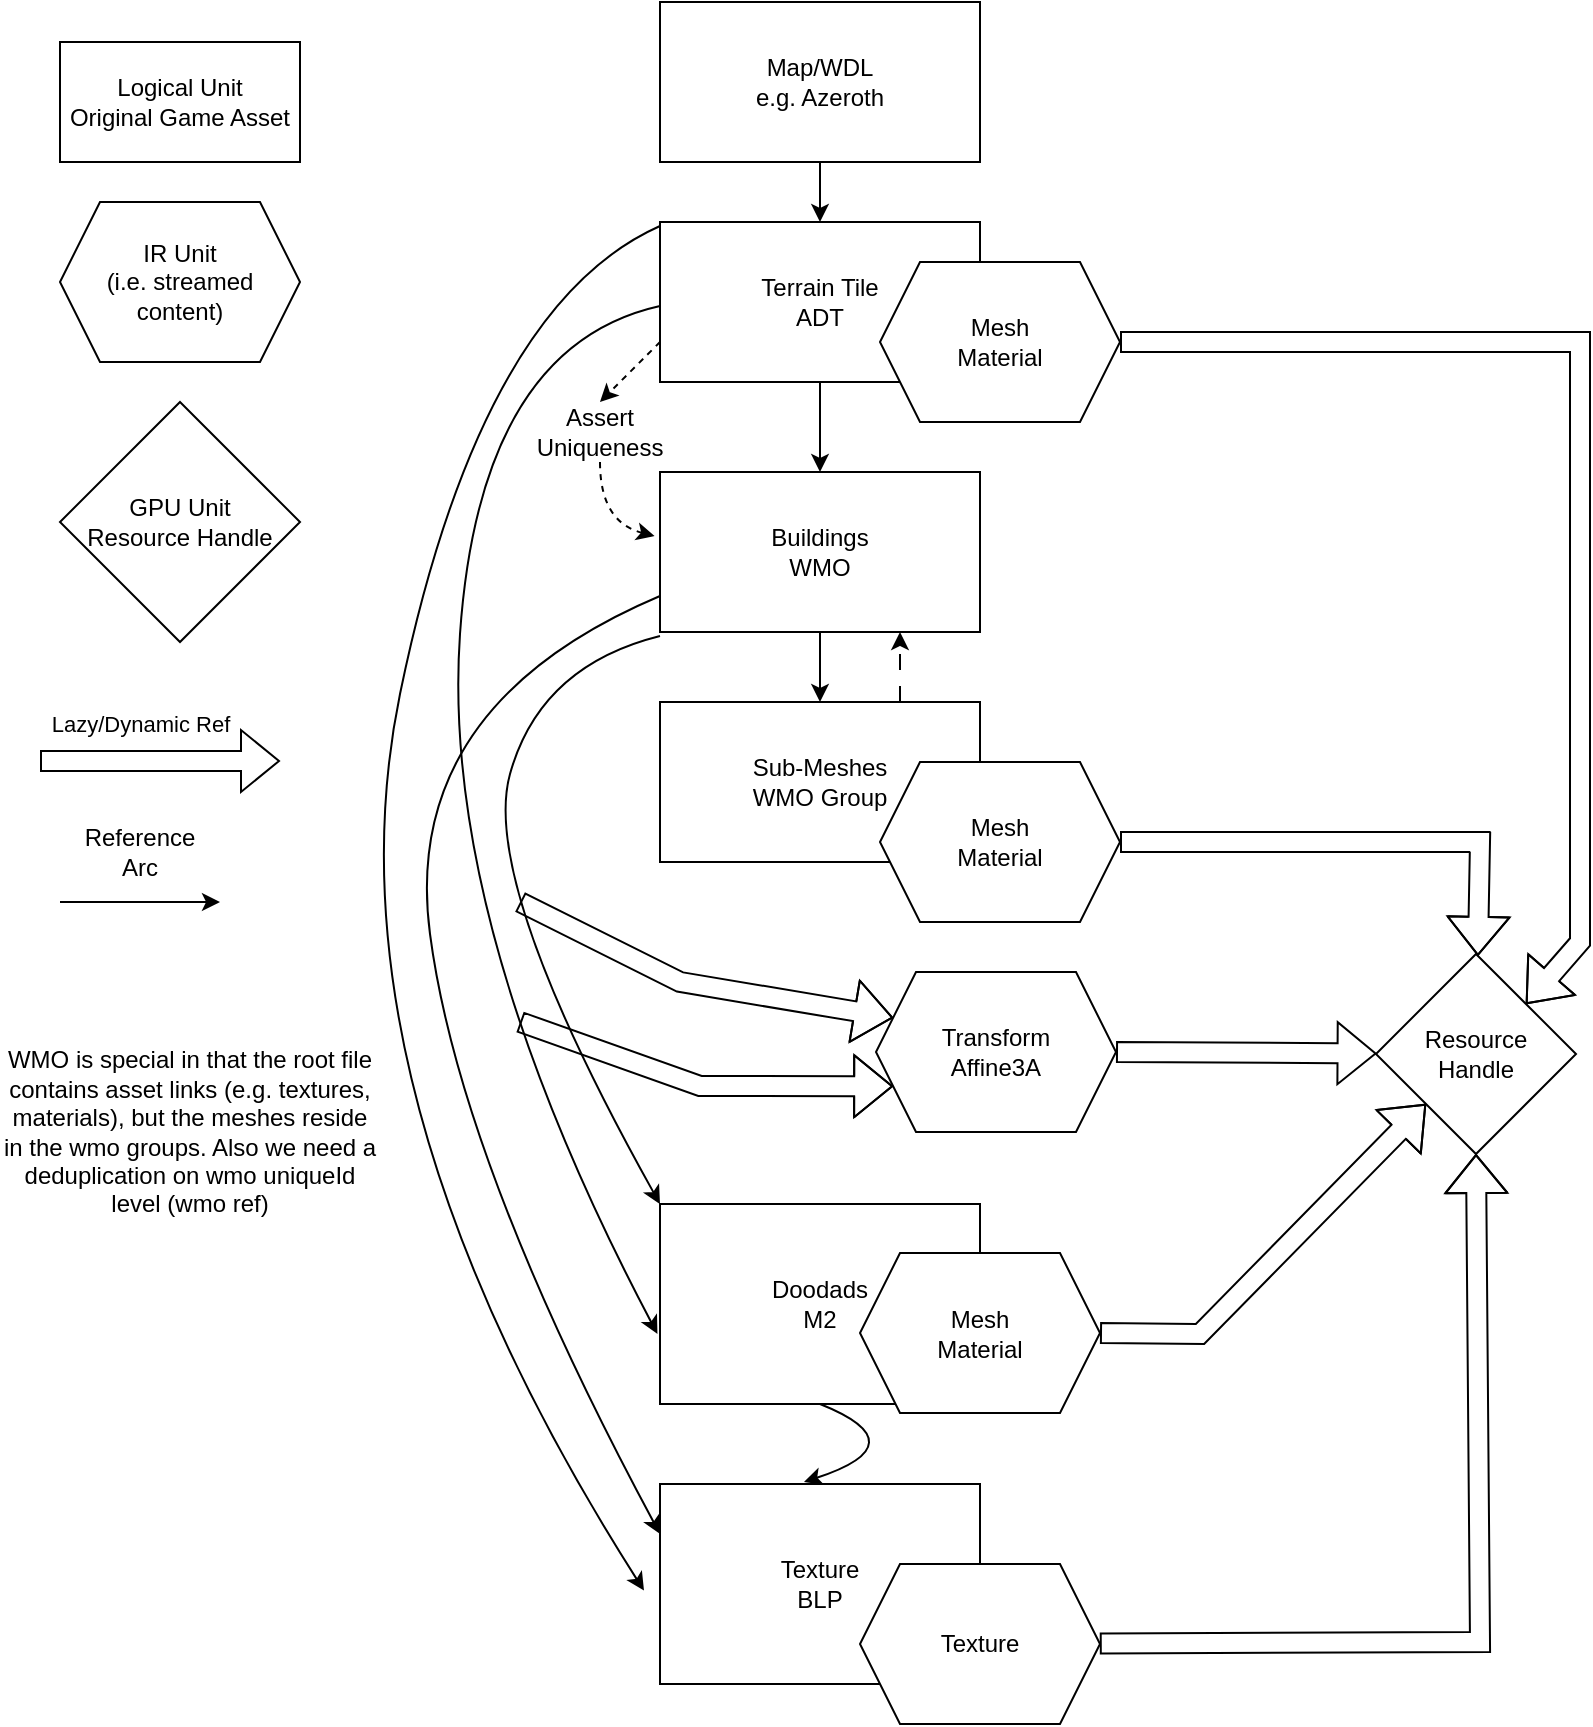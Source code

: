 <mxfile version="22.0.4" type="device">
  <diagram name="Seite-1" id="a6VAittkiLbvH9aa7ZVe">
    <mxGraphModel dx="1434" dy="822" grid="1" gridSize="10" guides="1" tooltips="1" connect="1" arrows="1" fold="1" page="1" pageScale="1" pageWidth="827" pageHeight="1169" math="0" shadow="0">
      <root>
        <mxCell id="0" />
        <mxCell id="1" parent="0" />
        <mxCell id="vy6IZ2BX5NMc7Cl-hXvZ-1" value="&lt;div&gt;Map/WDL&lt;/div&gt;&lt;div&gt;e.g. Azeroth&lt;/div&gt;" style="rounded=0;whiteSpace=wrap;html=1;" parent="1" vertex="1">
          <mxGeometry x="340" y="20" width="160" height="80" as="geometry" />
        </mxCell>
        <mxCell id="vy6IZ2BX5NMc7Cl-hXvZ-2" value="&lt;div&gt;Terrain Tile&lt;br&gt;&lt;/div&gt;&lt;div&gt;ADT&lt;/div&gt;" style="rounded=0;whiteSpace=wrap;html=1;" parent="1" vertex="1">
          <mxGeometry x="340" y="130" width="160" height="80" as="geometry" />
        </mxCell>
        <mxCell id="vy6IZ2BX5NMc7Cl-hXvZ-3" value="" style="endArrow=classic;html=1;rounded=0;exitX=0.5;exitY=1;exitDx=0;exitDy=0;entryX=0.5;entryY=0;entryDx=0;entryDy=0;" parent="1" source="vy6IZ2BX5NMc7Cl-hXvZ-1" target="vy6IZ2BX5NMc7Cl-hXvZ-2" edge="1">
          <mxGeometry width="50" height="50" relative="1" as="geometry">
            <mxPoint x="390" y="290" as="sourcePoint" />
            <mxPoint x="440" y="240" as="targetPoint" />
          </mxGeometry>
        </mxCell>
        <mxCell id="vy6IZ2BX5NMc7Cl-hXvZ-4" value="Buildings&lt;br&gt;WMO" style="rounded=0;whiteSpace=wrap;html=1;" parent="1" vertex="1">
          <mxGeometry x="340" y="255" width="160" height="80" as="geometry" />
        </mxCell>
        <mxCell id="vy6IZ2BX5NMc7Cl-hXvZ-5" value="" style="endArrow=classic;html=1;rounded=0;exitX=0.5;exitY=1;exitDx=0;exitDy=0;entryX=0.5;entryY=0;entryDx=0;entryDy=0;" parent="1" source="vy6IZ2BX5NMc7Cl-hXvZ-2" target="vy6IZ2BX5NMc7Cl-hXvZ-4" edge="1">
          <mxGeometry width="50" height="50" relative="1" as="geometry">
            <mxPoint x="390" y="290" as="sourcePoint" />
            <mxPoint x="440" y="240" as="targetPoint" />
          </mxGeometry>
        </mxCell>
        <mxCell id="vy6IZ2BX5NMc7Cl-hXvZ-6" value="&lt;div&gt;Sub-Meshes&lt;/div&gt;&lt;div&gt;WMO Group&lt;/div&gt;" style="rounded=0;whiteSpace=wrap;html=1;" parent="1" vertex="1">
          <mxGeometry x="340" y="370" width="160" height="80" as="geometry" />
        </mxCell>
        <mxCell id="vy6IZ2BX5NMc7Cl-hXvZ-7" value="" style="endArrow=classic;html=1;rounded=0;exitX=0.5;exitY=1;exitDx=0;exitDy=0;entryX=0.5;entryY=0;entryDx=0;entryDy=0;" parent="1" source="vy6IZ2BX5NMc7Cl-hXvZ-4" target="vy6IZ2BX5NMc7Cl-hXvZ-6" edge="1">
          <mxGeometry width="50" height="50" relative="1" as="geometry">
            <mxPoint x="390" y="290" as="sourcePoint" />
            <mxPoint x="440" y="240" as="targetPoint" />
          </mxGeometry>
        </mxCell>
        <mxCell id="vy6IZ2BX5NMc7Cl-hXvZ-8" value="&lt;div&gt;Doodads&lt;/div&gt;&lt;div&gt;M2&lt;br&gt;&lt;/div&gt;" style="rounded=0;whiteSpace=wrap;html=1;" parent="1" vertex="1">
          <mxGeometry x="340" y="621" width="160" height="100" as="geometry" />
        </mxCell>
        <mxCell id="vy6IZ2BX5NMc7Cl-hXvZ-10" value="&lt;div&gt;Logical Unit&lt;/div&gt;&lt;div&gt;Original Game Asset&lt;br&gt;&lt;/div&gt;" style="rounded=0;whiteSpace=wrap;html=1;" parent="1" vertex="1">
          <mxGeometry x="40" y="40" width="120" height="60" as="geometry" />
        </mxCell>
        <mxCell id="vy6IZ2BX5NMc7Cl-hXvZ-12" value="" style="curved=1;endArrow=classic;html=1;rounded=0;exitX=0;exitY=0.5;exitDx=0;exitDy=0;entryX=-0.008;entryY=0.65;entryDx=0;entryDy=0;entryPerimeter=0;" parent="1" target="vy6IZ2BX5NMc7Cl-hXvZ-8" edge="1">
          <mxGeometry width="50" height="50" relative="1" as="geometry">
            <mxPoint x="340" y="172" as="sourcePoint" />
            <mxPoint x="140" y="492" as="targetPoint" />
            <Array as="points">
              <mxPoint x="250" y="192" />
              <mxPoint x="230" y="480" />
            </Array>
          </mxGeometry>
        </mxCell>
        <mxCell id="vy6IZ2BX5NMc7Cl-hXvZ-14" value="" style="curved=1;endArrow=classic;html=1;rounded=0;exitX=0.5;exitY=1;exitDx=0;exitDy=0;entryX=-0.017;entryY=0.4;entryDx=0;entryDy=0;entryPerimeter=0;dashed=1;" parent="1" source="vy6IZ2BX5NMc7Cl-hXvZ-25" target="vy6IZ2BX5NMc7Cl-hXvZ-4" edge="1">
          <mxGeometry width="50" height="50" relative="1" as="geometry">
            <mxPoint x="170" y="160" as="sourcePoint" />
            <mxPoint x="220" y="110" as="targetPoint" />
            <Array as="points">
              <mxPoint x="310" y="280" />
            </Array>
          </mxGeometry>
        </mxCell>
        <mxCell id="vy6IZ2BX5NMc7Cl-hXvZ-16" value="&lt;div&gt;IR Unit&lt;/div&gt;&lt;div&gt;(i.e. streamed content)&lt;br&gt;&lt;/div&gt;" style="shape=hexagon;perimeter=hexagonPerimeter2;whiteSpace=wrap;html=1;fixedSize=1;" parent="1" vertex="1">
          <mxGeometry x="40" y="120" width="120" height="80" as="geometry" />
        </mxCell>
        <mxCell id="vy6IZ2BX5NMc7Cl-hXvZ-17" value="&lt;div&gt;Mesh&lt;/div&gt;&lt;div&gt;Material&lt;/div&gt;" style="shape=hexagon;perimeter=hexagonPerimeter2;whiteSpace=wrap;html=1;fixedSize=1;" parent="1" vertex="1">
          <mxGeometry x="450" y="400" width="120" height="80" as="geometry" />
        </mxCell>
        <mxCell id="vy6IZ2BX5NMc7Cl-hXvZ-18" value="" style="shape=flexArrow;endArrow=classic;html=1;rounded=0;exitX=1;exitY=0.5;exitDx=0;exitDy=0;entryX=0;entryY=1;entryDx=0;entryDy=0;" parent="1" source="EmmKwZPcAvNku5nO8Ncv-1" target="r4fPyUN8K6xt5ESacchQ-13" edge="1">
          <mxGeometry width="50" height="50" relative="1" as="geometry">
            <mxPoint x="720" y="711" as="sourcePoint" />
            <mxPoint x="734.348" y="593.348" as="targetPoint" />
            <Array as="points">
              <mxPoint x="610" y="686" />
            </Array>
          </mxGeometry>
        </mxCell>
        <mxCell id="vy6IZ2BX5NMc7Cl-hXvZ-20" value="" style="curved=1;endArrow=classic;html=1;rounded=0;exitX=0;exitY=1;exitDx=0;exitDy=0;entryX=0;entryY=0;entryDx=0;entryDy=0;" parent="1" target="vy6IZ2BX5NMc7Cl-hXvZ-8" edge="1">
          <mxGeometry width="50" height="50" relative="1" as="geometry">
            <mxPoint x="340" y="337" as="sourcePoint" />
            <mxPoint x="440" y="332" as="targetPoint" />
            <Array as="points">
              <mxPoint x="280" y="352" />
              <mxPoint x="250" y="460" />
            </Array>
          </mxGeometry>
        </mxCell>
        <mxCell id="vy6IZ2BX5NMc7Cl-hXvZ-22" value="" style="shape=flexArrow;endArrow=classic;html=1;rounded=0;entryX=1;entryY=0;entryDx=0;entryDy=0;exitX=1;exitY=0.5;exitDx=0;exitDy=0;" parent="1" source="EmmKwZPcAvNku5nO8Ncv-2" target="r4fPyUN8K6xt5ESacchQ-13" edge="1">
          <mxGeometry width="50" height="50" relative="1" as="geometry">
            <mxPoint x="700" y="210" as="sourcePoint" />
            <mxPoint x="440" y="330" as="targetPoint" />
            <Array as="points">
              <mxPoint x="800" y="190" />
              <mxPoint x="800" y="490" />
            </Array>
          </mxGeometry>
        </mxCell>
        <mxCell id="vy6IZ2BX5NMc7Cl-hXvZ-26" value="" style="curved=1;endArrow=classic;html=1;rounded=0;exitX=0;exitY=0.75;exitDx=0;exitDy=0;entryX=0.5;entryY=0;entryDx=0;entryDy=0;dashed=1;" parent="1" source="vy6IZ2BX5NMc7Cl-hXvZ-2" target="vy6IZ2BX5NMc7Cl-hXvZ-25" edge="1">
          <mxGeometry width="50" height="50" relative="1" as="geometry">
            <mxPoint x="340" y="165" as="sourcePoint" />
            <mxPoint x="338" y="284" as="targetPoint" />
            <Array as="points" />
          </mxGeometry>
        </mxCell>
        <mxCell id="vy6IZ2BX5NMc7Cl-hXvZ-25" value="&lt;div&gt;Assert&lt;/div&gt;&lt;div&gt;Uniqueness&lt;br&gt;&lt;/div&gt;" style="text;html=1;strokeColor=none;fillColor=none;align=center;verticalAlign=middle;whiteSpace=wrap;rounded=0;" parent="1" vertex="1">
          <mxGeometry x="280" y="220" width="60" height="30" as="geometry" />
        </mxCell>
        <mxCell id="r4fPyUN8K6xt5ESacchQ-1" value="&lt;div&gt;Texture&lt;/div&gt;&lt;div&gt;BLP&lt;/div&gt;" style="rounded=0;whiteSpace=wrap;html=1;" parent="1" vertex="1">
          <mxGeometry x="340" y="761" width="160" height="100" as="geometry" />
        </mxCell>
        <mxCell id="r4fPyUN8K6xt5ESacchQ-2" value="" style="curved=1;endArrow=classic;html=1;rounded=0;exitX=0.5;exitY=1;exitDx=0;exitDy=0;entryX=0.45;entryY=-0.01;entryDx=0;entryDy=0;entryPerimeter=0;" parent="1" source="vy6IZ2BX5NMc7Cl-hXvZ-8" target="r4fPyUN8K6xt5ESacchQ-1" edge="1">
          <mxGeometry width="50" height="50" relative="1" as="geometry">
            <mxPoint x="220" y="771" as="sourcePoint" />
            <mxPoint x="270" y="721" as="targetPoint" />
            <Array as="points">
              <mxPoint x="470" y="741" />
            </Array>
          </mxGeometry>
        </mxCell>
        <mxCell id="r4fPyUN8K6xt5ESacchQ-5" value="" style="endArrow=classic;html=1;rounded=0;dashed=1;dashPattern=8 8;exitX=0.75;exitY=0;exitDx=0;exitDy=0;entryX=0.75;entryY=1;entryDx=0;entryDy=0;" parent="1" source="vy6IZ2BX5NMc7Cl-hXvZ-6" target="vy6IZ2BX5NMc7Cl-hXvZ-4" edge="1">
          <mxGeometry width="50" height="50" relative="1" as="geometry">
            <mxPoint x="440" y="470" as="sourcePoint" />
            <mxPoint x="490" y="420" as="targetPoint" />
          </mxGeometry>
        </mxCell>
        <mxCell id="r4fPyUN8K6xt5ESacchQ-7" value="" style="curved=1;endArrow=classic;html=1;rounded=0;exitX=0;exitY=0.75;exitDx=0;exitDy=0;entryX=0;entryY=0.25;entryDx=0;entryDy=0;" parent="1" target="r4fPyUN8K6xt5ESacchQ-1" edge="1">
          <mxGeometry width="50" height="50" relative="1" as="geometry">
            <mxPoint x="340" y="317" as="sourcePoint" />
            <mxPoint x="210" y="452" as="targetPoint" />
            <Array as="points">
              <mxPoint x="210" y="372" />
              <mxPoint x="240" y="600" />
            </Array>
          </mxGeometry>
        </mxCell>
        <mxCell id="r4fPyUN8K6xt5ESacchQ-8" value="" style="curved=1;endArrow=classic;html=1;rounded=0;exitX=0;exitY=0;exitDx=0;exitDy=0;entryX=-0.05;entryY=0.533;entryDx=0;entryDy=0;entryPerimeter=0;" parent="1" target="r4fPyUN8K6xt5ESacchQ-1" edge="1">
          <mxGeometry width="50" height="50" relative="1" as="geometry">
            <mxPoint x="340" y="132" as="sourcePoint" />
            <mxPoint x="150" y="452" as="targetPoint" />
            <Array as="points">
              <mxPoint x="250" y="172" />
              <mxPoint x="170" y="560" />
            </Array>
          </mxGeometry>
        </mxCell>
        <mxCell id="r4fPyUN8K6xt5ESacchQ-9" value="WMO is special in that the root file contains asset links (e.g. textures, materials), but the meshes reside in the wmo groups. Also we need a deduplication on wmo uniqueId level (wmo ref)" style="text;html=1;strokeColor=none;fillColor=none;align=center;verticalAlign=middle;whiteSpace=wrap;rounded=0;" parent="1" vertex="1">
          <mxGeometry x="10" y="530" width="190" height="110" as="geometry" />
        </mxCell>
        <mxCell id="r4fPyUN8K6xt5ESacchQ-10" value="Texture" style="shape=hexagon;perimeter=hexagonPerimeter2;whiteSpace=wrap;html=1;fixedSize=1;" parent="1" vertex="1">
          <mxGeometry x="440" y="801" width="120" height="80" as="geometry" />
        </mxCell>
        <mxCell id="r4fPyUN8K6xt5ESacchQ-12" value="&lt;div&gt;GPU Unit&lt;/div&gt;&lt;div&gt;Resource Handle&lt;br&gt;&lt;/div&gt;" style="rhombus;whiteSpace=wrap;html=1;" parent="1" vertex="1">
          <mxGeometry x="40" y="220" width="120" height="120" as="geometry" />
        </mxCell>
        <mxCell id="r4fPyUN8K6xt5ESacchQ-13" value="&lt;div&gt;Resource&lt;/div&gt;&lt;div&gt;Handle&lt;br&gt;&lt;/div&gt;" style="rhombus;whiteSpace=wrap;html=1;" parent="1" vertex="1">
          <mxGeometry x="698" y="496" width="100" height="100" as="geometry" />
        </mxCell>
        <mxCell id="r4fPyUN8K6xt5ESacchQ-15" value="" style="shape=flexArrow;endArrow=classic;html=1;rounded=0;" parent="1" source="vy6IZ2BX5NMc7Cl-hXvZ-17" target="r4fPyUN8K6xt5ESacchQ-13" edge="1">
          <mxGeometry width="50" height="50" relative="1" as="geometry">
            <mxPoint x="703" y="320" as="sourcePoint" />
            <mxPoint x="523" y="360" as="targetPoint" />
            <Array as="points">
              <mxPoint x="750" y="440" />
            </Array>
          </mxGeometry>
        </mxCell>
        <mxCell id="r4fPyUN8K6xt5ESacchQ-16" value="" style="shape=flexArrow;endArrow=classic;html=1;rounded=0;entryX=0.5;entryY=1;entryDx=0;entryDy=0;" parent="1" source="r4fPyUN8K6xt5ESacchQ-10" target="r4fPyUN8K6xt5ESacchQ-13" edge="1">
          <mxGeometry width="50" height="50" relative="1" as="geometry">
            <mxPoint x="703" y="791" as="sourcePoint" />
            <mxPoint x="763" y="622" as="targetPoint" />
            <Array as="points">
              <mxPoint x="750" y="840" />
            </Array>
          </mxGeometry>
        </mxCell>
        <mxCell id="r4fPyUN8K6xt5ESacchQ-17" value="" style="shape=flexArrow;endArrow=classic;html=1;rounded=0;entryX=0;entryY=0.25;entryDx=0;entryDy=0;" parent="1" target="r4fPyUN8K6xt5ESacchQ-19" edge="1">
          <mxGeometry width="50" height="50" relative="1" as="geometry">
            <mxPoint x="270" y="470" as="sourcePoint" />
            <mxPoint x="447" y="501" as="targetPoint" />
            <Array as="points">
              <mxPoint x="350" y="510" />
            </Array>
          </mxGeometry>
        </mxCell>
        <mxCell id="r4fPyUN8K6xt5ESacchQ-19" value="&lt;div&gt;Transform&lt;/div&gt;&lt;div&gt;Affine3A&lt;br&gt;&lt;/div&gt;" style="shape=hexagon;perimeter=hexagonPerimeter2;whiteSpace=wrap;html=1;fixedSize=1;" parent="1" vertex="1">
          <mxGeometry x="448" y="505" width="120" height="80" as="geometry" />
        </mxCell>
        <mxCell id="r4fPyUN8K6xt5ESacchQ-20" value="" style="shape=flexArrow;endArrow=classic;html=1;rounded=0;exitX=1;exitY=0.5;exitDx=0;exitDy=0;" parent="1" source="r4fPyUN8K6xt5ESacchQ-19" target="r4fPyUN8K6xt5ESacchQ-13" edge="1">
          <mxGeometry width="50" height="50" relative="1" as="geometry">
            <mxPoint x="440" y="410" as="sourcePoint" />
            <mxPoint x="490" y="360" as="targetPoint" />
          </mxGeometry>
        </mxCell>
        <mxCell id="r4fPyUN8K6xt5ESacchQ-21" value="" style="shape=flexArrow;endArrow=classic;html=1;rounded=0;entryX=0;entryY=0.75;entryDx=0;entryDy=0;" parent="1" target="r4fPyUN8K6xt5ESacchQ-19" edge="1">
          <mxGeometry width="50" height="50" relative="1" as="geometry">
            <mxPoint x="270" y="530" as="sourcePoint" />
            <mxPoint x="490" y="360" as="targetPoint" />
            <Array as="points">
              <mxPoint x="360" y="562" />
            </Array>
          </mxGeometry>
        </mxCell>
        <mxCell id="r4fPyUN8K6xt5ESacchQ-22" value="" style="shape=flexArrow;endArrow=classic;html=1;rounded=0;" parent="1" edge="1">
          <mxGeometry width="50" height="50" relative="1" as="geometry">
            <mxPoint x="30" y="399.5" as="sourcePoint" />
            <mxPoint x="150" y="399.5" as="targetPoint" />
          </mxGeometry>
        </mxCell>
        <mxCell id="r4fPyUN8K6xt5ESacchQ-23" value="Lazy/Dynamic Ref" style="edgeLabel;html=1;align=center;verticalAlign=middle;resizable=0;points=[];" parent="r4fPyUN8K6xt5ESacchQ-22" vertex="1" connectable="0">
          <mxGeometry x="-0.3" y="4" relative="1" as="geometry">
            <mxPoint x="8" y="-15" as="offset" />
          </mxGeometry>
        </mxCell>
        <mxCell id="r4fPyUN8K6xt5ESacchQ-25" value="&lt;div&gt;Reference&lt;/div&gt;&lt;div&gt;Arc&lt;br&gt;&lt;/div&gt;" style="text;html=1;strokeColor=none;fillColor=none;align=center;verticalAlign=middle;whiteSpace=wrap;rounded=0;" parent="1" vertex="1">
          <mxGeometry x="50" y="430" width="60" height="30" as="geometry" />
        </mxCell>
        <mxCell id="r4fPyUN8K6xt5ESacchQ-26" value="" style="endArrow=classic;html=1;rounded=0;" parent="1" edge="1">
          <mxGeometry width="50" height="50" relative="1" as="geometry">
            <mxPoint x="40" y="470" as="sourcePoint" />
            <mxPoint x="120" y="470" as="targetPoint" />
          </mxGeometry>
        </mxCell>
        <mxCell id="EmmKwZPcAvNku5nO8Ncv-1" value="&lt;div&gt;Mesh&lt;/div&gt;&lt;div&gt;Material&lt;/div&gt;" style="shape=hexagon;perimeter=hexagonPerimeter2;whiteSpace=wrap;html=1;fixedSize=1;" vertex="1" parent="1">
          <mxGeometry x="440" y="645.5" width="120" height="80" as="geometry" />
        </mxCell>
        <mxCell id="EmmKwZPcAvNku5nO8Ncv-2" value="&lt;div&gt;Mesh&lt;/div&gt;&lt;div&gt;Material&lt;/div&gt;" style="shape=hexagon;perimeter=hexagonPerimeter2;whiteSpace=wrap;html=1;fixedSize=1;" vertex="1" parent="1">
          <mxGeometry x="450" y="150" width="120" height="80" as="geometry" />
        </mxCell>
      </root>
    </mxGraphModel>
  </diagram>
</mxfile>
